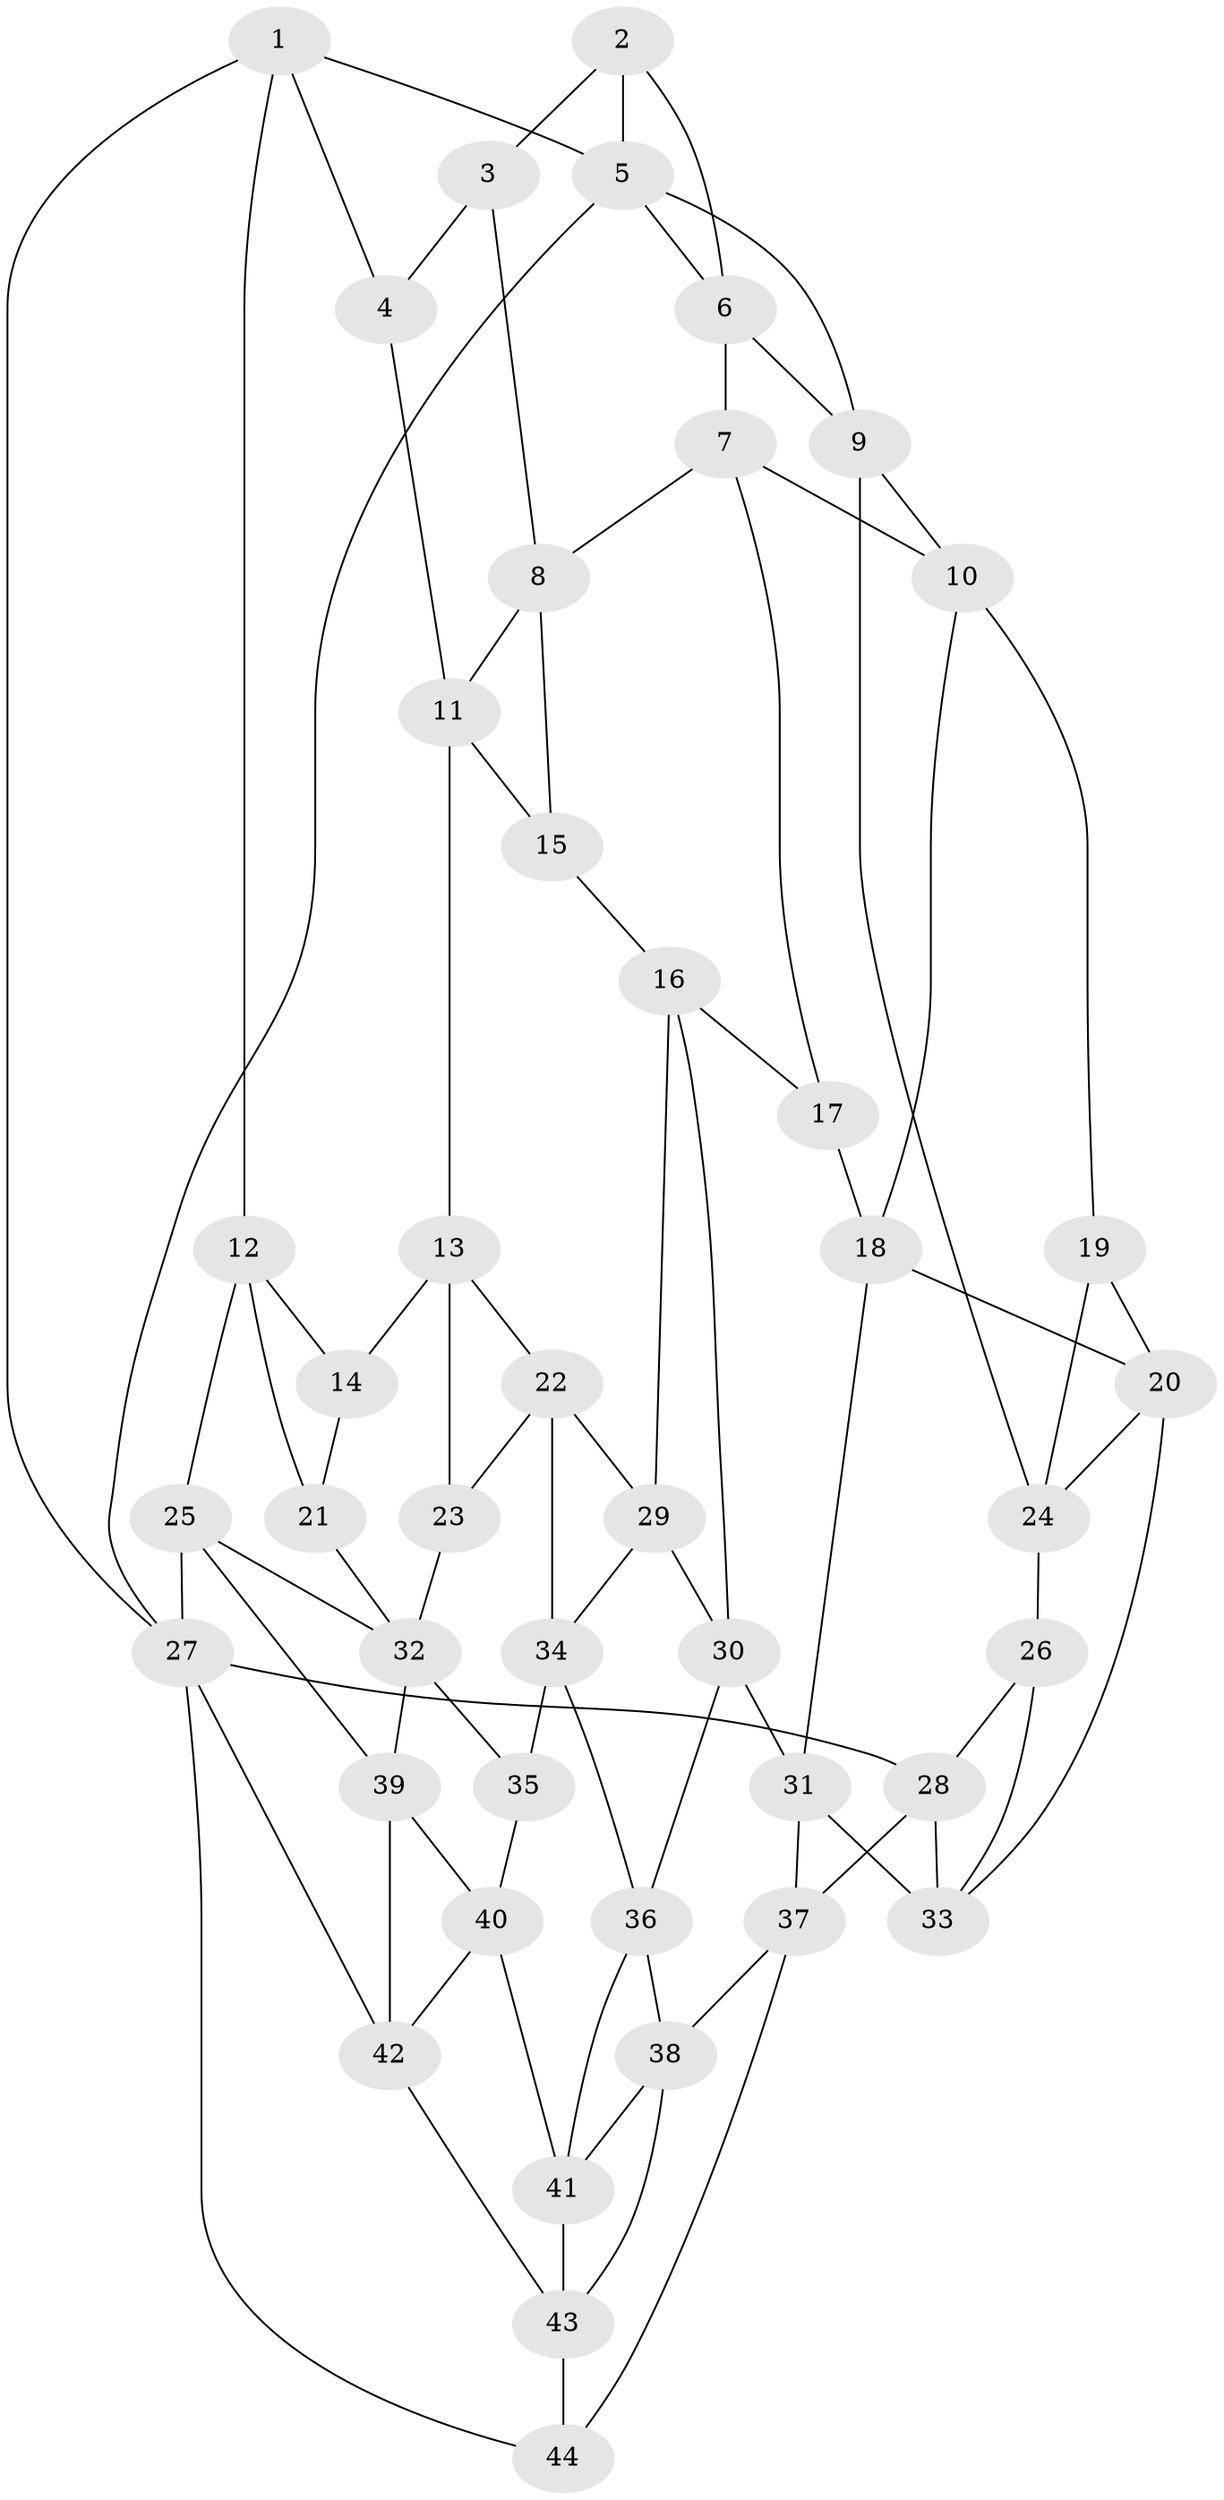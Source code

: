 // original degree distribution, {3: 0.022727272727272728, 6: 0.26136363636363635, 5: 0.4318181818181818, 4: 0.2840909090909091}
// Generated by graph-tools (version 1.1) at 2025/51/03/09/25 03:51:08]
// undirected, 44 vertices, 84 edges
graph export_dot {
graph [start="1"]
  node [color=gray90,style=filled];
  1;
  2;
  3;
  4;
  5;
  6;
  7;
  8;
  9;
  10;
  11;
  12;
  13;
  14;
  15;
  16;
  17;
  18;
  19;
  20;
  21;
  22;
  23;
  24;
  25;
  26;
  27;
  28;
  29;
  30;
  31;
  32;
  33;
  34;
  35;
  36;
  37;
  38;
  39;
  40;
  41;
  42;
  43;
  44;
  1 -- 4 [weight=1.0];
  1 -- 5 [weight=1.0];
  1 -- 12 [weight=1.0];
  1 -- 27 [weight=1.0];
  2 -- 3 [weight=1.0];
  2 -- 5 [weight=1.0];
  2 -- 6 [weight=1.0];
  3 -- 4 [weight=1.0];
  3 -- 8 [weight=1.0];
  4 -- 11 [weight=1.0];
  5 -- 6 [weight=1.0];
  5 -- 9 [weight=1.0];
  5 -- 27 [weight=1.0];
  6 -- 7 [weight=1.0];
  6 -- 9 [weight=1.0];
  7 -- 8 [weight=1.0];
  7 -- 10 [weight=1.0];
  7 -- 17 [weight=1.0];
  8 -- 11 [weight=1.0];
  8 -- 15 [weight=1.0];
  9 -- 10 [weight=1.0];
  9 -- 24 [weight=1.0];
  10 -- 18 [weight=1.0];
  10 -- 19 [weight=1.0];
  11 -- 13 [weight=1.0];
  11 -- 15 [weight=1.0];
  12 -- 14 [weight=1.0];
  12 -- 21 [weight=1.0];
  12 -- 25 [weight=1.0];
  13 -- 14 [weight=1.0];
  13 -- 22 [weight=1.0];
  13 -- 23 [weight=1.0];
  14 -- 21 [weight=1.0];
  15 -- 16 [weight=1.0];
  16 -- 17 [weight=1.0];
  16 -- 29 [weight=1.0];
  16 -- 30 [weight=1.0];
  17 -- 18 [weight=1.0];
  18 -- 20 [weight=1.0];
  18 -- 31 [weight=1.0];
  19 -- 20 [weight=1.0];
  19 -- 24 [weight=1.0];
  20 -- 24 [weight=1.0];
  20 -- 33 [weight=1.0];
  21 -- 32 [weight=1.0];
  22 -- 23 [weight=1.0];
  22 -- 29 [weight=1.0];
  22 -- 34 [weight=1.0];
  23 -- 32 [weight=2.0];
  24 -- 26 [weight=1.0];
  25 -- 27 [weight=1.0];
  25 -- 32 [weight=1.0];
  25 -- 39 [weight=1.0];
  26 -- 28 [weight=1.0];
  26 -- 33 [weight=1.0];
  27 -- 28 [weight=1.0];
  27 -- 42 [weight=1.0];
  27 -- 44 [weight=1.0];
  28 -- 33 [weight=1.0];
  28 -- 37 [weight=1.0];
  29 -- 30 [weight=1.0];
  29 -- 34 [weight=1.0];
  30 -- 31 [weight=1.0];
  30 -- 36 [weight=1.0];
  31 -- 33 [weight=1.0];
  31 -- 37 [weight=1.0];
  32 -- 35 [weight=1.0];
  32 -- 39 [weight=1.0];
  34 -- 35 [weight=2.0];
  34 -- 36 [weight=1.0];
  35 -- 40 [weight=1.0];
  36 -- 38 [weight=1.0];
  36 -- 41 [weight=1.0];
  37 -- 38 [weight=1.0];
  37 -- 44 [weight=1.0];
  38 -- 41 [weight=1.0];
  38 -- 43 [weight=1.0];
  39 -- 40 [weight=1.0];
  39 -- 42 [weight=1.0];
  40 -- 41 [weight=1.0];
  40 -- 42 [weight=1.0];
  41 -- 43 [weight=1.0];
  42 -- 43 [weight=1.0];
  43 -- 44 [weight=1.0];
}
